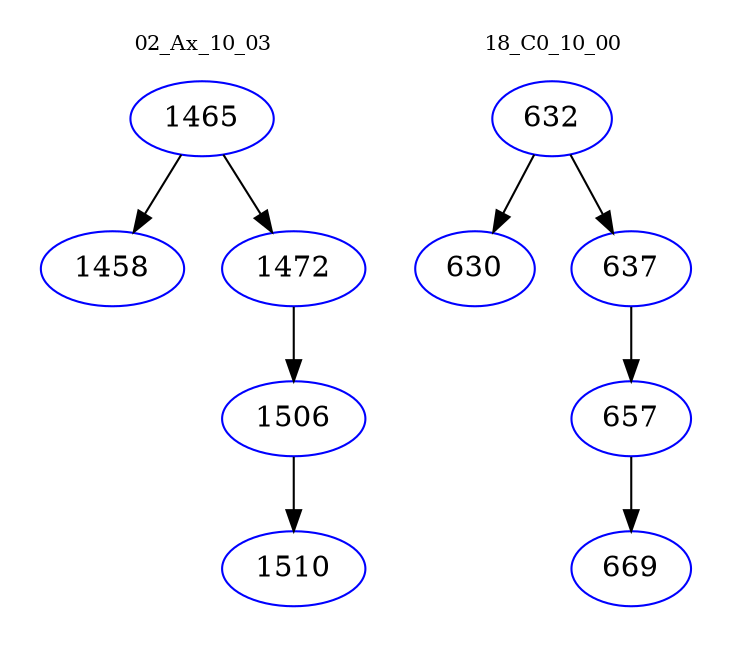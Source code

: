 digraph{
subgraph cluster_0 {
color = white
label = "02_Ax_10_03";
fontsize=10;
T0_1465 [label="1465", color="blue"]
T0_1465 -> T0_1458 [color="black"]
T0_1458 [label="1458", color="blue"]
T0_1465 -> T0_1472 [color="black"]
T0_1472 [label="1472", color="blue"]
T0_1472 -> T0_1506 [color="black"]
T0_1506 [label="1506", color="blue"]
T0_1506 -> T0_1510 [color="black"]
T0_1510 [label="1510", color="blue"]
}
subgraph cluster_1 {
color = white
label = "18_C0_10_00";
fontsize=10;
T1_632 [label="632", color="blue"]
T1_632 -> T1_630 [color="black"]
T1_630 [label="630", color="blue"]
T1_632 -> T1_637 [color="black"]
T1_637 [label="637", color="blue"]
T1_637 -> T1_657 [color="black"]
T1_657 [label="657", color="blue"]
T1_657 -> T1_669 [color="black"]
T1_669 [label="669", color="blue"]
}
}
